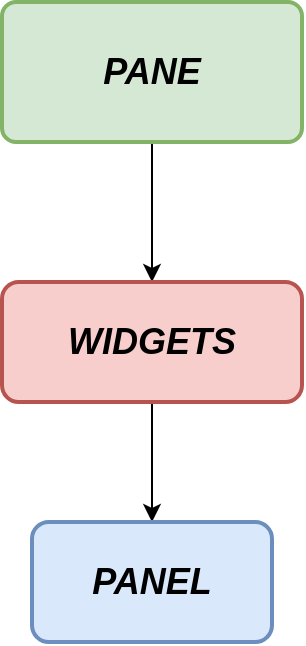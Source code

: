 <mxfile version="16.5.1" type="device"><diagram id="NKI4-wH4Coi19hy-CGAV" name="Page-1"><mxGraphModel dx="899" dy="567" grid="1" gridSize="10" guides="1" tooltips="1" connect="1" arrows="1" fold="1" page="1" pageScale="1" pageWidth="827" pageHeight="1169" math="0" shadow="0"><root><mxCell id="0"/><mxCell id="1" parent="0"/><mxCell id="Yl97h9vtiKkrSY87AeJ7-4" value="" style="edgeStyle=orthogonalEdgeStyle;rounded=0;orthogonalLoop=1;jettySize=auto;html=1;fontSize=18;" edge="1" parent="1" source="Yl97h9vtiKkrSY87AeJ7-1" target="Yl97h9vtiKkrSY87AeJ7-3"><mxGeometry relative="1" as="geometry"/></mxCell><mxCell id="Yl97h9vtiKkrSY87AeJ7-1" value="&lt;b&gt;&lt;i&gt;&lt;font style=&quot;font-size: 18px&quot;&gt;PANE&lt;/font&gt;&lt;/i&gt;&lt;/b&gt;" style="rounded=1;whiteSpace=wrap;html=1;absoluteArcSize=1;arcSize=14;strokeWidth=2;fillColor=#d5e8d4;strokeColor=#82b366;" vertex="1" parent="1"><mxGeometry x="300" y="80" width="150" height="70" as="geometry"/></mxCell><mxCell id="Yl97h9vtiKkrSY87AeJ7-6" value="" style="edgeStyle=orthogonalEdgeStyle;rounded=0;orthogonalLoop=1;jettySize=auto;html=1;fontSize=18;" edge="1" parent="1" source="Yl97h9vtiKkrSY87AeJ7-3" target="Yl97h9vtiKkrSY87AeJ7-5"><mxGeometry relative="1" as="geometry"/></mxCell><mxCell id="Yl97h9vtiKkrSY87AeJ7-3" value="&lt;b&gt;&lt;i&gt;&lt;font style=&quot;font-size: 18px&quot;&gt;WIDGETS&lt;/font&gt;&lt;/i&gt;&lt;/b&gt;" style="rounded=1;whiteSpace=wrap;html=1;arcSize=14;strokeWidth=2;fillColor=#f8cecc;strokeColor=#b85450;" vertex="1" parent="1"><mxGeometry x="300" y="220" width="150" height="60" as="geometry"/></mxCell><mxCell id="Yl97h9vtiKkrSY87AeJ7-5" value="&lt;font style=&quot;font-size: 18px&quot;&gt;&lt;b&gt;&lt;i&gt;PANEL&lt;/i&gt;&lt;/b&gt;&lt;/font&gt;" style="rounded=1;whiteSpace=wrap;html=1;arcSize=14;strokeWidth=2;fillColor=#dae8fc;strokeColor=#6c8ebf;" vertex="1" parent="1"><mxGeometry x="315" y="340" width="120" height="60" as="geometry"/></mxCell></root></mxGraphModel></diagram></mxfile>